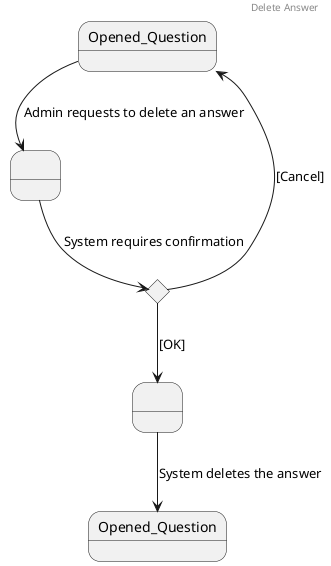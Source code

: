 @startuml

header Delete Answer

state " " as s1
state " " as s2
state "Opened_Question" as s3
state "Decision" as Decision <<choice>>

Opened_Question -down-> s1 : Admin requests to delete an answer
s1 -down-> Decision : System requires confirmation

Decision -down-> s2 : [OK]
Decision -up-> Opened_Question : [Cancel]

s2 --> s3 : System deletes the answer

@enduml